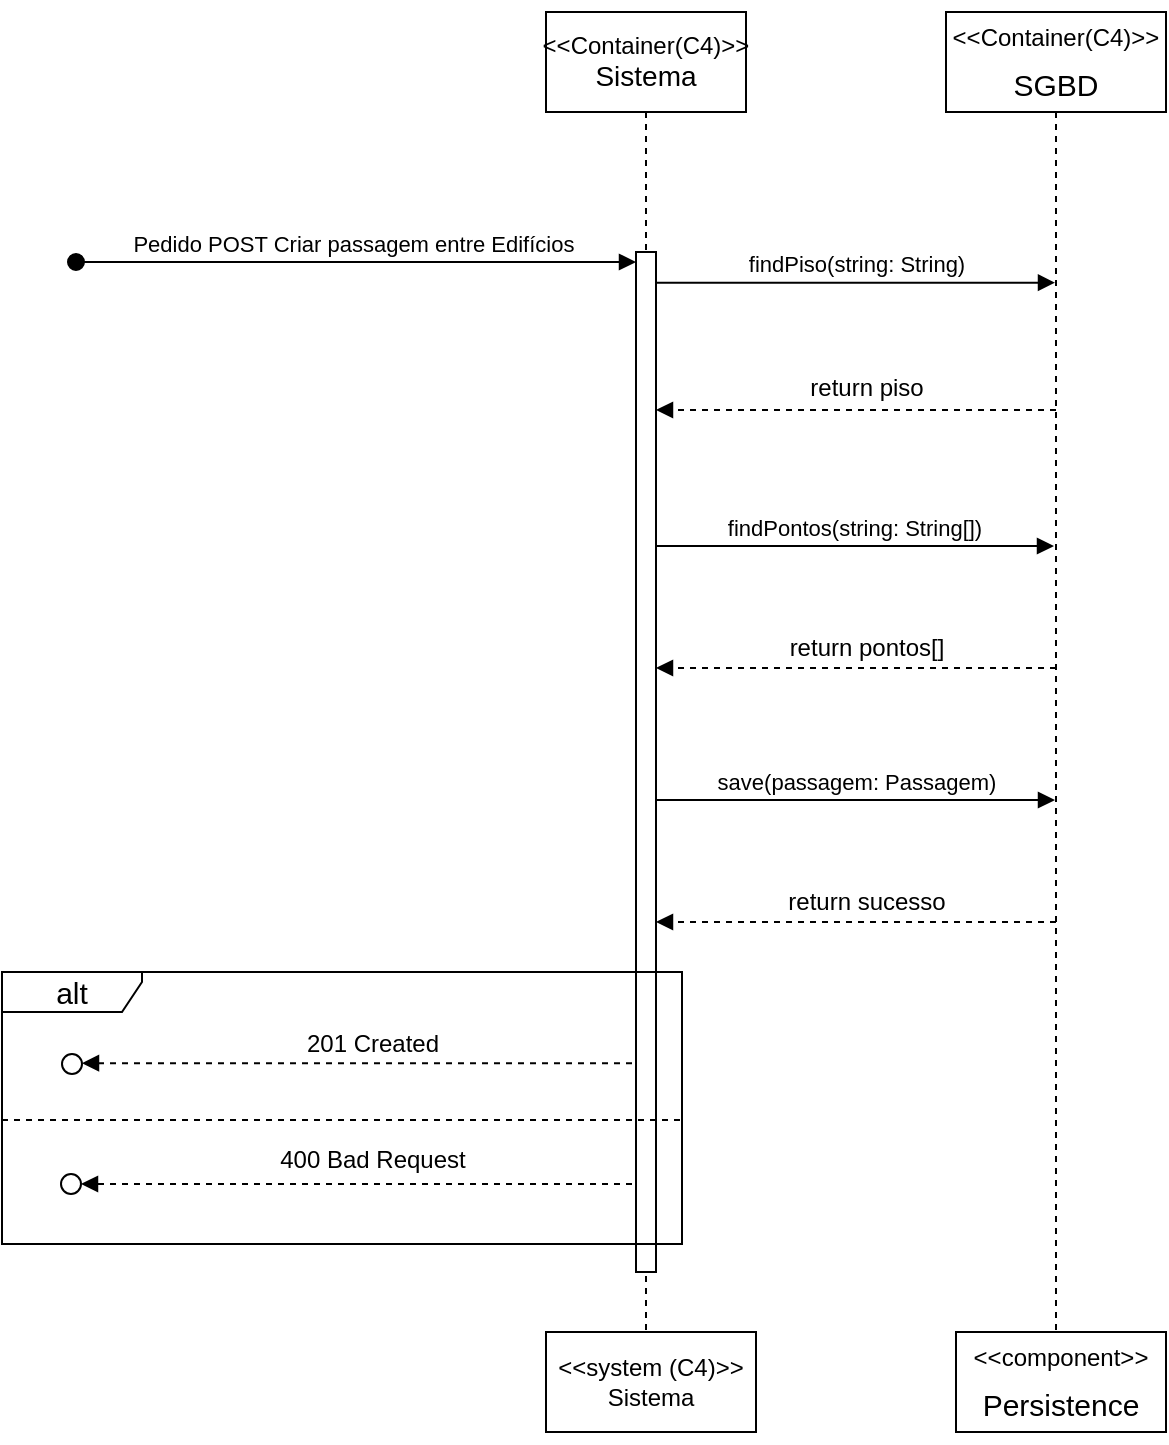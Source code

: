 <mxfile version="22.0.6" type="device">
  <diagram name="Página-1" id="Fv006TZ1s8BF7KD13A_R">
    <mxGraphModel dx="1000" dy="559" grid="1" gridSize="10" guides="1" tooltips="1" connect="1" arrows="1" fold="1" page="1" pageScale="1" pageWidth="827" pageHeight="1169" math="0" shadow="0">
      <root>
        <mxCell id="0" />
        <mxCell id="1" parent="0" />
        <mxCell id="m7J6-NmBQES64uSzAYcl-6" value="&amp;lt;&amp;lt;Container(C4)&amp;gt;&amp;gt;&lt;br style=&quot;border-color: var(--border-color);&quot;&gt;&lt;font style=&quot;font-size: 14px;&quot;&gt;Sistema&lt;/font&gt;" style="shape=umlLifeline;perimeter=lifelinePerimeter;whiteSpace=wrap;html=1;container=1;dropTarget=0;collapsible=0;recursiveResize=0;outlineConnect=0;portConstraint=eastwest;newEdgeStyle={&quot;curved&quot;:0,&quot;rounded&quot;:0};size=50;" parent="1" vertex="1">
          <mxGeometry x="345" y="30" width="100" height="670" as="geometry" />
        </mxCell>
        <mxCell id="m7J6-NmBQES64uSzAYcl-2" value="" style="html=1;points=[[0,0,0,0,5],[0,1,0,0,-5],[1,0,0,0,5],[1,1,0,0,-5]];perimeter=orthogonalPerimeter;outlineConnect=0;targetShapes=umlLifeline;portConstraint=eastwest;newEdgeStyle={&quot;curved&quot;:0,&quot;rounded&quot;:0};" parent="1" vertex="1">
          <mxGeometry x="390" y="150" width="10" height="510" as="geometry" />
        </mxCell>
        <mxCell id="X6bVkOpxyUNCuWPZaHXZ-8" value="Pedido&amp;nbsp;POST Criar passagem entre Edifícios&amp;nbsp;" style="html=1;verticalAlign=bottom;startArrow=oval;startFill=1;endArrow=block;startSize=8;curved=0;rounded=0;entryX=0;entryY=0;entryDx=0;entryDy=5;entryPerimeter=0;" parent="1" target="m7J6-NmBQES64uSzAYcl-2" edge="1">
          <mxGeometry width="60" relative="1" as="geometry">
            <mxPoint x="110" y="155" as="sourcePoint" />
            <mxPoint x="170" y="149.31" as="targetPoint" />
          </mxGeometry>
        </mxCell>
        <mxCell id="X6bVkOpxyUNCuWPZaHXZ-14" value="" style="ellipse;whiteSpace=wrap;html=1;align=center;aspect=fixed;fillColor=none;strokeColor=none;resizable=0;perimeter=centerPerimeter;rotatable=0;allowArrows=0;points=[];outlineConnect=1;" parent="1" vertex="1">
          <mxGeometry x="445" y="220" width="10" height="10" as="geometry" />
        </mxCell>
        <mxCell id="Au7UaYFqiPmSZ-RLRXvx-11" value="&amp;lt;&amp;lt;system (C4)&amp;gt;&amp;gt;&lt;br style=&quot;border-color: var(--border-color);&quot;&gt;Sistema" style="shape=umlLifeline;perimeter=lifelinePerimeter;whiteSpace=wrap;html=1;container=1;dropTarget=0;collapsible=0;recursiveResize=0;outlineConnect=0;portConstraint=eastwest;newEdgeStyle={&quot;curved&quot;:0,&quot;rounded&quot;:0};size=60;" parent="1" vertex="1">
          <mxGeometry x="345" y="690" width="105" height="50" as="geometry" />
        </mxCell>
        <mxCell id="Au7UaYFqiPmSZ-RLRXvx-14" value="&lt;font style=&quot;font-size: 15px;&quot;&gt;alt&lt;/font&gt;" style="shape=umlFrame;whiteSpace=wrap;html=1;pointerEvents=0;recursiveResize=0;container=1;collapsible=0;width=70;align=center;height=20;" parent="1" vertex="1">
          <mxGeometry x="73" y="510" width="340" height="136" as="geometry" />
        </mxCell>
        <mxCell id="Au7UaYFqiPmSZ-RLRXvx-10" value="" style="html=1;verticalAlign=bottom;labelBackgroundColor=none;endArrow=block;endFill=1;dashed=1;rounded=0;" parent="Au7UaYFqiPmSZ-RLRXvx-14" edge="1">
          <mxGeometry width="160" relative="1" as="geometry">
            <mxPoint x="315" y="106" as="sourcePoint" />
            <mxPoint x="39.5" y="106" as="targetPoint" />
          </mxGeometry>
        </mxCell>
        <mxCell id="Au7UaYFqiPmSZ-RLRXvx-13" value="&lt;div&gt;400 Bad Request&lt;/div&gt;&lt;div&gt;&lt;br&gt;&lt;/div&gt;" style="text;html=1;align=center;verticalAlign=middle;resizable=0;points=[];autosize=1;strokeColor=none;fillColor=none;" parent="Au7UaYFqiPmSZ-RLRXvx-14" vertex="1">
          <mxGeometry x="124.5" y="81" width="120" height="40" as="geometry" />
        </mxCell>
        <mxCell id="Au7UaYFqiPmSZ-RLRXvx-9" value="" style="ellipse;html=1;" parent="Au7UaYFqiPmSZ-RLRXvx-14" vertex="1">
          <mxGeometry x="29.5" y="101" width="10" height="10" as="geometry" />
        </mxCell>
        <mxCell id="Au7UaYFqiPmSZ-RLRXvx-12" value="201&amp;nbsp;Created" style="text;html=1;align=center;verticalAlign=middle;resizable=0;points=[];autosize=1;strokeColor=none;fillColor=none;" parent="Au7UaYFqiPmSZ-RLRXvx-14" vertex="1">
          <mxGeometry x="140" y="21" width="90" height="30" as="geometry" />
        </mxCell>
        <mxCell id="Au7UaYFqiPmSZ-RLRXvx-7" value="" style="html=1;verticalAlign=bottom;labelBackgroundColor=none;endArrow=block;endFill=1;dashed=1;rounded=0;" parent="Au7UaYFqiPmSZ-RLRXvx-14" edge="1">
          <mxGeometry width="160" relative="1" as="geometry">
            <mxPoint x="315" y="45.58" as="sourcePoint" />
            <mxPoint x="40" y="45.58" as="targetPoint" />
          </mxGeometry>
        </mxCell>
        <mxCell id="Au7UaYFqiPmSZ-RLRXvx-5" value="" style="ellipse;html=1;" parent="Au7UaYFqiPmSZ-RLRXvx-14" vertex="1">
          <mxGeometry x="30" y="41" width="10" height="10" as="geometry" />
        </mxCell>
        <mxCell id="ivdfO0fB6M1aieoQS-eu-3" value="" style="line;strokeWidth=1;dashed=1;labelPosition=center;verticalLabelPosition=bottom;align=left;verticalAlign=top;spacingLeft=20;spacingTop=15;html=1;whiteSpace=wrap;" vertex="1" parent="Au7UaYFqiPmSZ-RLRXvx-14">
          <mxGeometry y="69" width="340" height="10" as="geometry" />
        </mxCell>
        <mxCell id="ivdfO0fB6M1aieoQS-eu-4" value="&lt;p style=&quot;line-height: 100%;&quot;&gt;&amp;lt;&amp;lt;Container(C4)&amp;gt;&amp;gt;&lt;br&gt;&lt;/p&gt;&lt;p style=&quot;line-height: 100%;&quot;&gt;&lt;span style=&quot;font-size: 15px;&quot;&gt;SGBD&lt;/span&gt;&lt;/p&gt;" style="shape=umlLifeline;perimeter=lifelinePerimeter;whiteSpace=wrap;html=1;container=1;dropTarget=0;collapsible=0;recursiveResize=0;outlineConnect=0;portConstraint=eastwest;newEdgeStyle={&quot;curved&quot;:0,&quot;rounded&quot;:0};size=50;" vertex="1" parent="1">
          <mxGeometry x="545" y="30" width="110" height="670" as="geometry" />
        </mxCell>
        <mxCell id="ivdfO0fB6M1aieoQS-eu-5" value="&lt;p style=&quot;line-height: 100%;&quot;&gt;&amp;lt;&amp;lt;component&amp;gt;&amp;gt;&lt;br&gt;&lt;/p&gt;&lt;p style=&quot;line-height: 100%;&quot;&gt;&lt;span style=&quot;font-size: 15px;&quot;&gt;Persistence&lt;/span&gt;&lt;/p&gt;" style="shape=umlLifeline;perimeter=lifelinePerimeter;whiteSpace=wrap;html=1;container=1;dropTarget=0;collapsible=0;recursiveResize=0;outlineConnect=0;portConstraint=eastwest;newEdgeStyle={&quot;curved&quot;:0,&quot;rounded&quot;:0};size=50;" vertex="1" parent="1">
          <mxGeometry x="550" y="690" width="105" height="50" as="geometry" />
        </mxCell>
        <mxCell id="ivdfO0fB6M1aieoQS-eu-7" value="save(passagem: Passagem)" style="html=1;verticalAlign=bottom;endArrow=block;curved=0;rounded=0;" edge="1" parent="1">
          <mxGeometry x="0.003" width="80" relative="1" as="geometry">
            <mxPoint x="400" y="424" as="sourcePoint" />
            <mxPoint x="599.5" y="424" as="targetPoint" />
            <mxPoint as="offset" />
          </mxGeometry>
        </mxCell>
        <mxCell id="ivdfO0fB6M1aieoQS-eu-8" value="findPiso(string: String)" style="html=1;verticalAlign=bottom;endArrow=block;curved=0;rounded=0;" edge="1" parent="1">
          <mxGeometry x="-0.004" width="80" relative="1" as="geometry">
            <mxPoint x="400" y="165.33" as="sourcePoint" />
            <mxPoint x="599.5" y="165.33" as="targetPoint" />
            <mxPoint as="offset" />
          </mxGeometry>
        </mxCell>
        <mxCell id="ivdfO0fB6M1aieoQS-eu-9" value="findPontos(string: String[])" style="html=1;verticalAlign=bottom;endArrow=block;curved=0;rounded=0;" edge="1" parent="1">
          <mxGeometry x="-0.004" width="80" relative="1" as="geometry">
            <mxPoint x="400" y="297" as="sourcePoint" />
            <mxPoint x="599" y="297" as="targetPoint" />
            <mxPoint as="offset" />
          </mxGeometry>
        </mxCell>
        <mxCell id="ivdfO0fB6M1aieoQS-eu-10" value="" style="html=1;verticalAlign=bottom;labelBackgroundColor=none;endArrow=block;endFill=1;dashed=1;rounded=0;" edge="1" parent="1">
          <mxGeometry width="160" relative="1" as="geometry">
            <mxPoint x="600" y="229" as="sourcePoint" />
            <mxPoint x="400" y="229" as="targetPoint" />
          </mxGeometry>
        </mxCell>
        <mxCell id="ivdfO0fB6M1aieoQS-eu-11" value="return piso" style="text;html=1;align=center;verticalAlign=middle;resizable=0;points=[];autosize=1;strokeColor=none;fillColor=none;" vertex="1" parent="1">
          <mxGeometry x="465" y="203" width="80" height="30" as="geometry" />
        </mxCell>
        <mxCell id="ivdfO0fB6M1aieoQS-eu-12" value="" style="html=1;verticalAlign=bottom;labelBackgroundColor=none;endArrow=block;endFill=1;dashed=1;rounded=0;" edge="1" parent="1">
          <mxGeometry width="160" relative="1" as="geometry">
            <mxPoint x="600" y="358" as="sourcePoint" />
            <mxPoint x="400" y="358" as="targetPoint" />
          </mxGeometry>
        </mxCell>
        <mxCell id="ivdfO0fB6M1aieoQS-eu-13" value="return pontos[]" style="text;html=1;align=center;verticalAlign=middle;resizable=0;points=[];autosize=1;strokeColor=none;fillColor=none;" vertex="1" parent="1">
          <mxGeometry x="455" y="333" width="100" height="30" as="geometry" />
        </mxCell>
        <mxCell id="ivdfO0fB6M1aieoQS-eu-14" value="" style="html=1;verticalAlign=bottom;labelBackgroundColor=none;endArrow=block;endFill=1;dashed=1;rounded=0;" edge="1" parent="1">
          <mxGeometry width="160" relative="1" as="geometry">
            <mxPoint x="600" y="485" as="sourcePoint" />
            <mxPoint x="400" y="485" as="targetPoint" />
          </mxGeometry>
        </mxCell>
        <mxCell id="ivdfO0fB6M1aieoQS-eu-15" value="return sucesso" style="text;html=1;align=center;verticalAlign=middle;resizable=0;points=[];autosize=1;strokeColor=none;fillColor=none;" vertex="1" parent="1">
          <mxGeometry x="455" y="460" width="100" height="30" as="geometry" />
        </mxCell>
      </root>
    </mxGraphModel>
  </diagram>
</mxfile>
